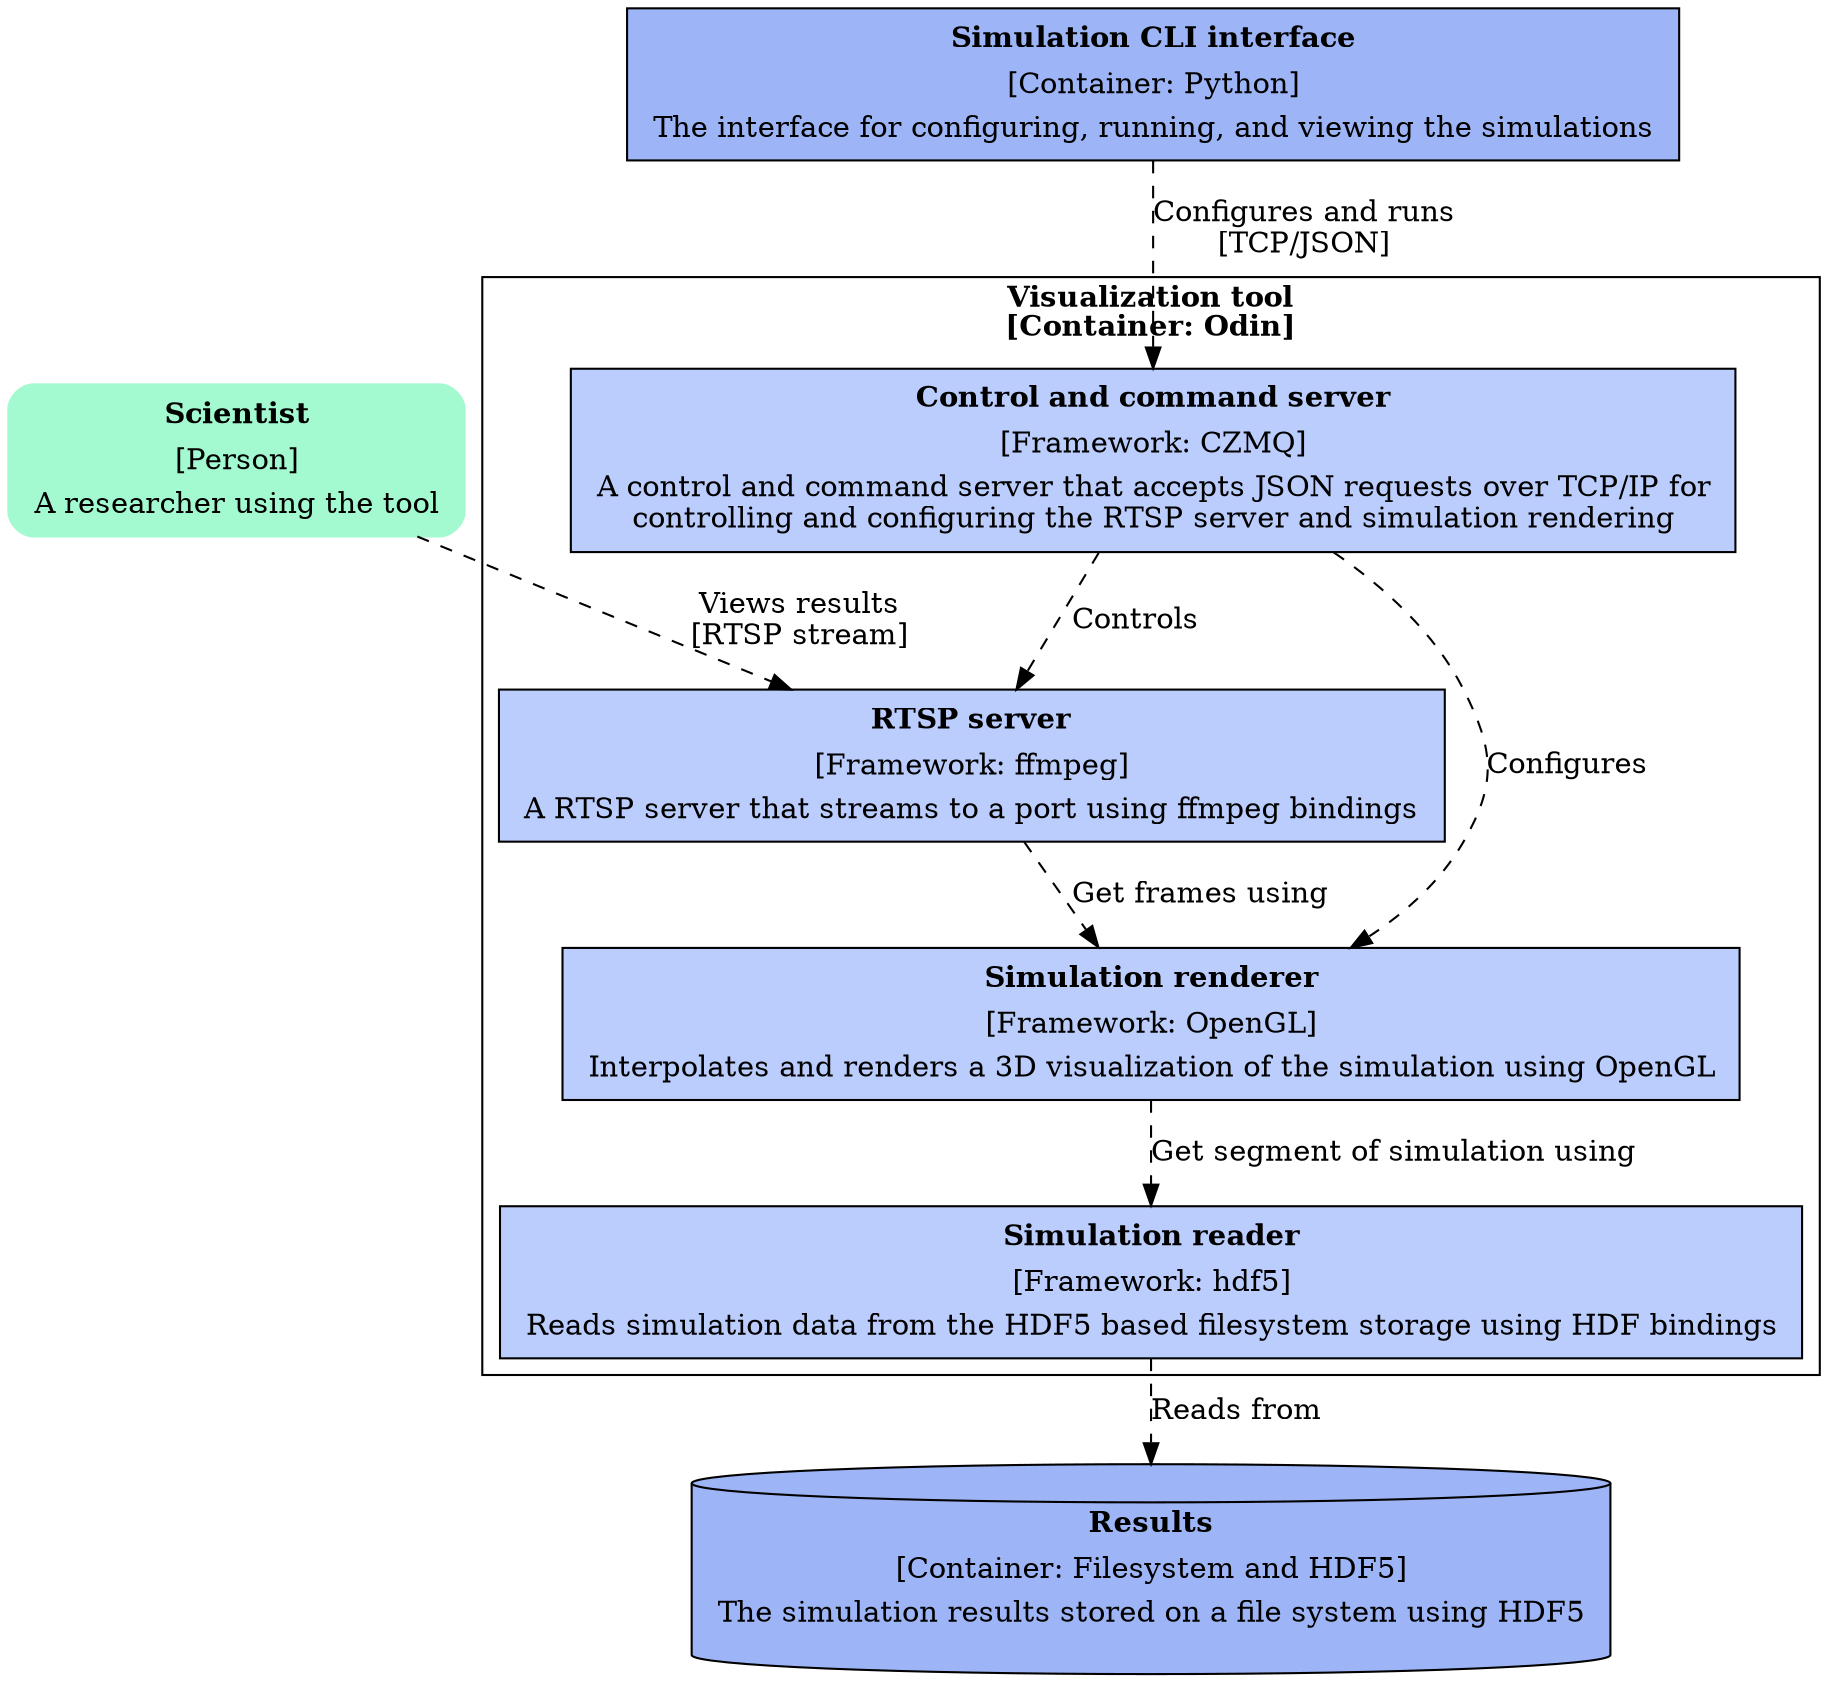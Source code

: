 digraph iterative{
    rankdir="TB";
    dpi=300;
    edge [ style=dashed ];
    node[
        shape = rect
        style = "filled, rounded"
        color = "#a4fad0"
    ];
    user [
        label=<
            <table border="0" cellborder="0">
                <tr> <td><b>Scientist</b></td> </tr>
                <tr> <td>[Person]</td> </tr>
                <tr> <td>A researcher using the tool</td> </tr>
            </table>
        >
    ]
    node[
        shape = rect
        style = filled
        fillcolor = "#9db5f7"
        color = "black"
    ];
    cli [
        label=<
            <table border="0" cellborder="0">
                <tr> <td><b>Simulation CLI interface</b></td> </tr>
                <tr> <td>[Container: Python]</td> </tr>
                <tr> <td>The interface for configuring, running, and viewing the simulations</td> </tr>
            </table>
        >
    ]
    storage [
        shape = cylinder
        label=<
            <table border="0" cellborder="0">
                <tr> <td><b>Results</b></td> </tr>
                <tr> <td>[Container: Filesystem and HDF5]</td> </tr>
                <tr> <td>The simulation results stored on a file system using HDF5</td> </tr>
            </table>
        >
    ]
    node[
        shape = rect
        style = filled
        fillcolor = "#bbcdfd"
        color = "black"
    ];
    subgraph cluster_software {
        label=<<b>Visualization tool<br/>[Container: Odin]</b>>
        control [
            label=<
                <table border="0" cellborder="0">
                    <tr> <td><b>Control and command server</b></td> </tr>
                    <tr> <td>[Framework: CZMQ]</td> </tr>
                    <tr> <td>A control and command server that accepts JSON requests over TCP/IP for<br/>controlling and configuring the RTSP server and simulation rendering</td> </tr>
                </table>
            >
        ]        
        rtsp [
            label=<
                <table border="0" cellborder="0">
                    <tr> <td><b>RTSP server</b></td> </tr>
                    <tr> <td>[Framework: ffmpeg]</td> </tr>
                    <tr> <td>A RTSP server that streams to a port using ffmpeg bindings</td> </tr>
                </table>
            >
        ]
        render [
            label=<
                <table border="0" cellborder="0">
                    <tr> <td><b>Simulation renderer</b></td> </tr>
                    <tr> <td>[Framework: OpenGL]</td> </tr>
                    <tr> <td>Interpolates and renders a 3D visualization of the simulation using OpenGL</td> </tr>
                </table>
            >
        ]
        reader [
            label=<
                <table border="0" cellborder="0">
                    <tr> <td><b>Simulation reader</b></td> </tr>
                    <tr> <td>[Framework: hdf5]</td> </tr>
                    <tr> <td>Reads simulation data from the HDF5 based filesystem storage using HDF bindings</td> </tr>
                </table>
            >
        ]
    }
    cli -> control [label="Configures and runs\n[TCP/JSON]"]
    control -> rtsp [label="Controls"]
    control -> render [label="Configures"]
    reader -> storage [label="Reads from"]
    render -> reader [label="Get segment of simulation using"]
    rtsp -> render [label="Get frames using"]
    user -> rtsp [label="Views results\n[RTSP stream]"]
}

